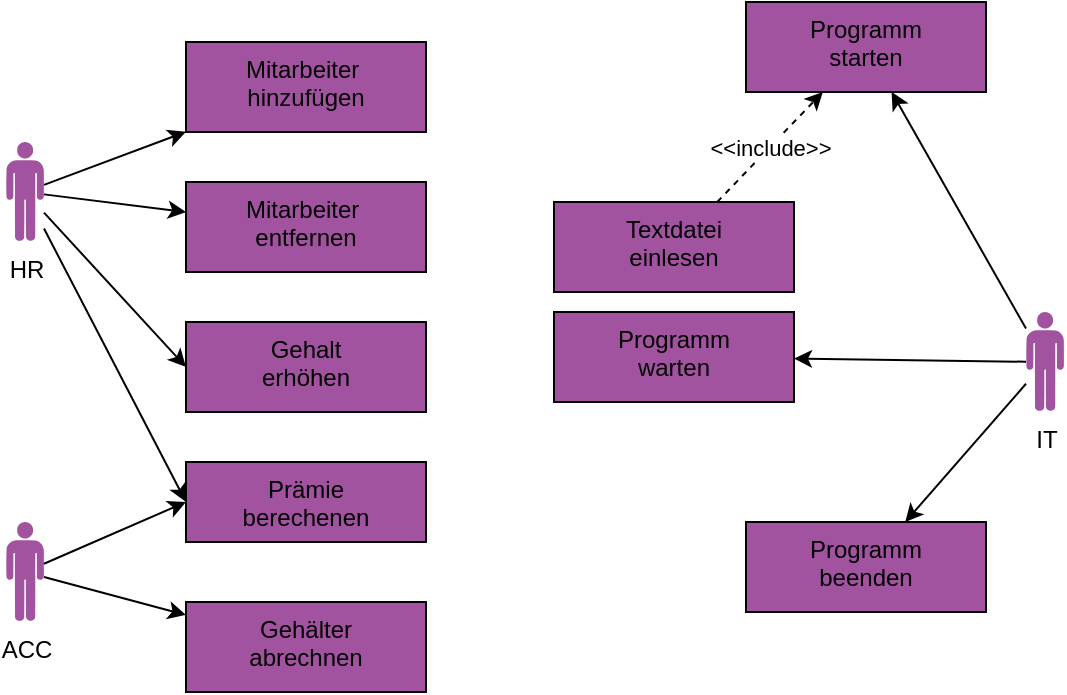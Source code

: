 <mxfile version="24.6.4" type="github">
  <diagram name="Seite-1" id="hrEufmYqjS48sWQsbGgP">
    <mxGraphModel dx="331" dy="692" grid="1" gridSize="10" guides="1" tooltips="1" connect="1" arrows="1" fold="1" page="1" pageScale="1" pageWidth="827" pageHeight="1169" math="0" shadow="0">
      <root>
        <mxCell id="0" />
        <mxCell id="1" parent="0" />
        <mxCell id="rwFAd6aGVRtgVlzyLdo6-43" value="" style="rounded=0;orthogonalLoop=1;jettySize=auto;html=1;" edge="1" parent="1" source="rwFAd6aGVRtgVlzyLdo6-29" target="rwFAd6aGVRtgVlzyLdo6-42">
          <mxGeometry relative="1" as="geometry" />
        </mxCell>
        <mxCell id="rwFAd6aGVRtgVlzyLdo6-46" style="rounded=0;orthogonalLoop=1;jettySize=auto;html=1;" edge="1" parent="1" source="rwFAd6aGVRtgVlzyLdo6-29" target="rwFAd6aGVRtgVlzyLdo6-44">
          <mxGeometry relative="1" as="geometry" />
        </mxCell>
        <mxCell id="rwFAd6aGVRtgVlzyLdo6-47" style="rounded=0;orthogonalLoop=1;jettySize=auto;html=1;entryX=0;entryY=0.5;entryDx=0;entryDy=0;" edge="1" parent="1" source="rwFAd6aGVRtgVlzyLdo6-29" target="rwFAd6aGVRtgVlzyLdo6-39">
          <mxGeometry relative="1" as="geometry" />
        </mxCell>
        <mxCell id="rwFAd6aGVRtgVlzyLdo6-49" style="rounded=0;orthogonalLoop=1;jettySize=auto;html=1;entryX=0;entryY=0.5;entryDx=0;entryDy=0;" edge="1" parent="1" source="rwFAd6aGVRtgVlzyLdo6-29" target="rwFAd6aGVRtgVlzyLdo6-48">
          <mxGeometry relative="1" as="geometry" />
        </mxCell>
        <mxCell id="rwFAd6aGVRtgVlzyLdo6-29" value="HR" style="verticalLabelPosition=bottom;sketch=0;html=1;fillColor=#A153A0;verticalAlign=top;align=center;pointerEvents=1;shape=mxgraph.cisco_safe.design.actor_2;" vertex="1" parent="1">
          <mxGeometry x="80" y="240" width="19" height="50" as="geometry" />
        </mxCell>
        <mxCell id="rwFAd6aGVRtgVlzyLdo6-36" value="" style="rounded=0;orthogonalLoop=1;jettySize=auto;html=1;" edge="1" parent="1" source="rwFAd6aGVRtgVlzyLdo6-32" target="rwFAd6aGVRtgVlzyLdo6-35">
          <mxGeometry relative="1" as="geometry" />
        </mxCell>
        <mxCell id="rwFAd6aGVRtgVlzyLdo6-32" value="ACC" style="verticalLabelPosition=bottom;sketch=0;html=1;fillColor=#A153A0;verticalAlign=top;align=center;pointerEvents=1;shape=mxgraph.cisco_safe.design.actor_2;" vertex="1" parent="1">
          <mxGeometry x="80" y="430" width="19" height="50" as="geometry" />
        </mxCell>
        <mxCell id="rwFAd6aGVRtgVlzyLdo6-52" style="rounded=0;orthogonalLoop=1;jettySize=auto;html=1;" edge="1" parent="1" source="rwFAd6aGVRtgVlzyLdo6-34" target="rwFAd6aGVRtgVlzyLdo6-51">
          <mxGeometry relative="1" as="geometry" />
        </mxCell>
        <mxCell id="rwFAd6aGVRtgVlzyLdo6-55" style="rounded=0;orthogonalLoop=1;jettySize=auto;html=1;" edge="1" parent="1" source="rwFAd6aGVRtgVlzyLdo6-34" target="rwFAd6aGVRtgVlzyLdo6-54">
          <mxGeometry relative="1" as="geometry" />
        </mxCell>
        <mxCell id="rwFAd6aGVRtgVlzyLdo6-57" style="rounded=0;orthogonalLoop=1;jettySize=auto;html=1;" edge="1" parent="1" source="rwFAd6aGVRtgVlzyLdo6-34" target="rwFAd6aGVRtgVlzyLdo6-56">
          <mxGeometry relative="1" as="geometry" />
        </mxCell>
        <mxCell id="rwFAd6aGVRtgVlzyLdo6-34" value="IT" style="verticalLabelPosition=bottom;sketch=0;html=1;fillColor=#A153A0;verticalAlign=top;align=center;pointerEvents=1;shape=mxgraph.cisco_safe.design.actor_2;" vertex="1" parent="1">
          <mxGeometry x="590" y="325" width="19" height="50" as="geometry" />
        </mxCell>
        <mxCell id="rwFAd6aGVRtgVlzyLdo6-35" value="Gehälter&lt;div&gt;abrechnen&lt;/div&gt;" style="whiteSpace=wrap;html=1;verticalAlign=top;fillColor=#A153A0;sketch=0;pointerEvents=1;" vertex="1" parent="1">
          <mxGeometry x="170" y="470" width="120" height="45" as="geometry" />
        </mxCell>
        <mxCell id="rwFAd6aGVRtgVlzyLdo6-41" value="" style="rounded=0;orthogonalLoop=1;jettySize=auto;html=1;startArrow=classic;startFill=1;endArrow=none;endFill=0;exitX=0;exitY=0.5;exitDx=0;exitDy=0;" edge="1" parent="1" source="rwFAd6aGVRtgVlzyLdo6-39" target="rwFAd6aGVRtgVlzyLdo6-32">
          <mxGeometry relative="1" as="geometry" />
        </mxCell>
        <mxCell id="rwFAd6aGVRtgVlzyLdo6-39" value="Prämie&lt;div&gt;berechenen&lt;/div&gt;" style="whiteSpace=wrap;html=1;verticalAlign=top;fillColor=#A153A0;sketch=0;pointerEvents=1;" vertex="1" parent="1">
          <mxGeometry x="170" y="400" width="120" height="40" as="geometry" />
        </mxCell>
        <mxCell id="rwFAd6aGVRtgVlzyLdo6-42" value="Mitarbeiter&amp;nbsp;&lt;div&gt;hinzufügen&lt;/div&gt;" style="whiteSpace=wrap;html=1;verticalAlign=top;fillColor=#A153A0;sketch=0;pointerEvents=1;" vertex="1" parent="1">
          <mxGeometry x="170" y="190" width="120" height="45" as="geometry" />
        </mxCell>
        <mxCell id="rwFAd6aGVRtgVlzyLdo6-44" value="Mitarbeiter&amp;nbsp;&lt;div&gt;entfernen&lt;/div&gt;" style="whiteSpace=wrap;html=1;verticalAlign=top;fillColor=#A153A0;sketch=0;pointerEvents=1;" vertex="1" parent="1">
          <mxGeometry x="170" y="260" width="120" height="45" as="geometry" />
        </mxCell>
        <mxCell id="rwFAd6aGVRtgVlzyLdo6-48" value="Gehalt&lt;div&gt;erhöhen&lt;/div&gt;" style="whiteSpace=wrap;html=1;verticalAlign=top;fillColor=#A153A0;sketch=0;pointerEvents=1;" vertex="1" parent="1">
          <mxGeometry x="170" y="330" width="120" height="45" as="geometry" />
        </mxCell>
        <mxCell id="rwFAd6aGVRtgVlzyLdo6-53" value="&amp;lt;&amp;lt;include&amp;gt;&amp;gt;" style="rounded=0;orthogonalLoop=1;jettySize=auto;html=1;dashed=1;" edge="1" parent="1" source="rwFAd6aGVRtgVlzyLdo6-50" target="rwFAd6aGVRtgVlzyLdo6-51">
          <mxGeometry relative="1" as="geometry" />
        </mxCell>
        <mxCell id="rwFAd6aGVRtgVlzyLdo6-50" value="Textdatei&lt;div&gt;einlesen&lt;/div&gt;" style="whiteSpace=wrap;html=1;verticalAlign=top;fillColor=#A153A0;sketch=0;pointerEvents=1;" vertex="1" parent="1">
          <mxGeometry x="354" y="270" width="120" height="45" as="geometry" />
        </mxCell>
        <mxCell id="rwFAd6aGVRtgVlzyLdo6-51" value="Programm&lt;div&gt;starten&lt;/div&gt;" style="whiteSpace=wrap;html=1;verticalAlign=top;fillColor=#A153A0;sketch=0;pointerEvents=1;" vertex="1" parent="1">
          <mxGeometry x="450" y="170" width="120" height="45" as="geometry" />
        </mxCell>
        <mxCell id="rwFAd6aGVRtgVlzyLdo6-54" value="Programm&lt;div&gt;warten&lt;/div&gt;" style="whiteSpace=wrap;html=1;verticalAlign=top;fillColor=#A153A0;sketch=0;pointerEvents=1;" vertex="1" parent="1">
          <mxGeometry x="354" y="325" width="120" height="45" as="geometry" />
        </mxCell>
        <mxCell id="rwFAd6aGVRtgVlzyLdo6-56" value="Programm&lt;div&gt;beenden&lt;/div&gt;" style="whiteSpace=wrap;html=1;verticalAlign=top;fillColor=#A153A0;sketch=0;pointerEvents=1;" vertex="1" parent="1">
          <mxGeometry x="450" y="430" width="120" height="45" as="geometry" />
        </mxCell>
      </root>
    </mxGraphModel>
  </diagram>
</mxfile>
